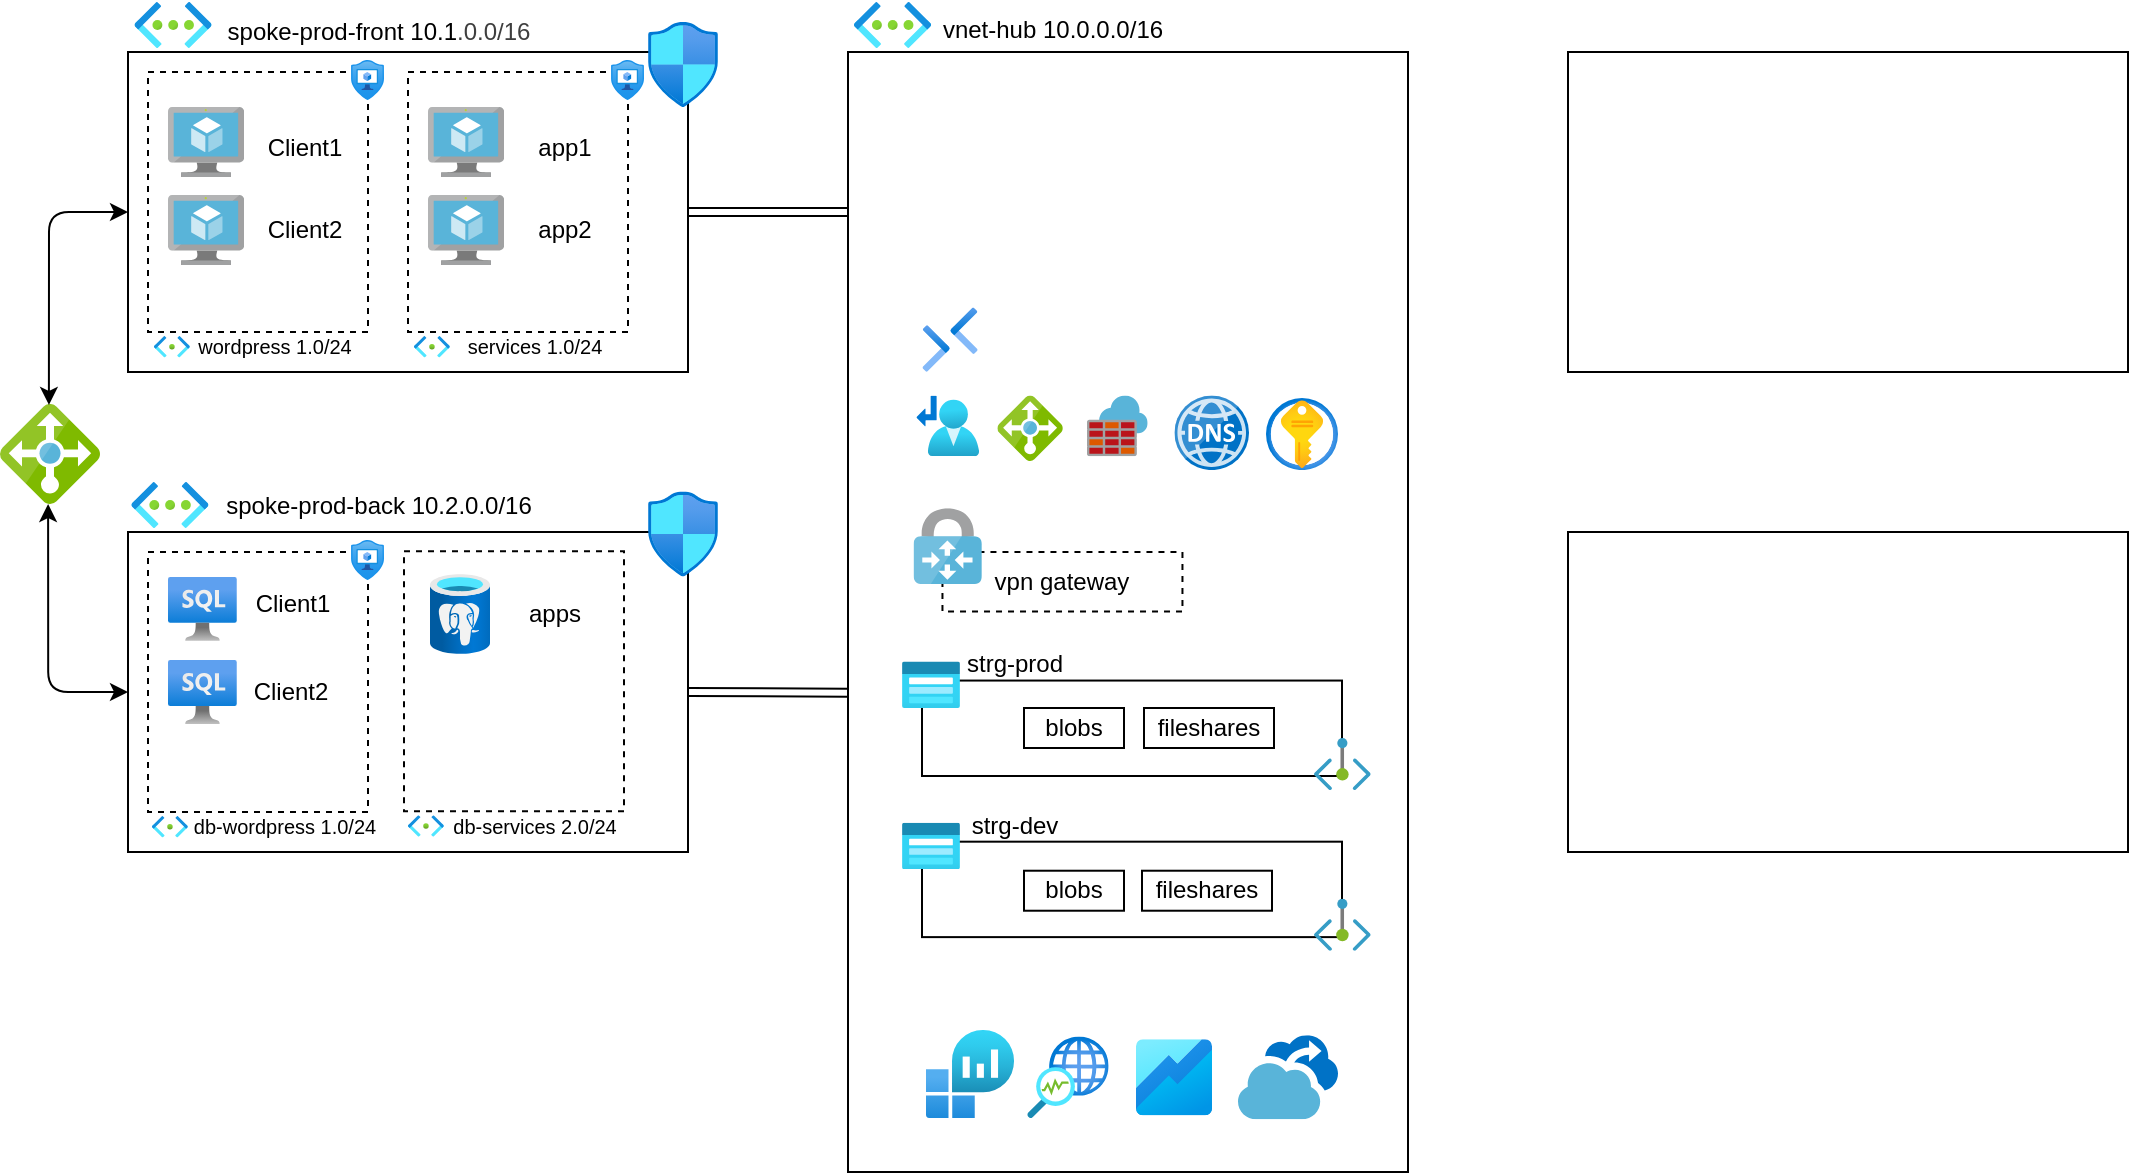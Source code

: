 <mxfile>
    <diagram id="cpeDdlYErBjLvj7r26AP" name="Page-1">
        <mxGraphModel dx="1372" dy="405" grid="1" gridSize="10" guides="1" tooltips="1" connect="1" arrows="1" fold="1" page="1" pageScale="1" pageWidth="1169" pageHeight="827" math="0" shadow="0">
            <root>
                <mxCell id="0"/>
                <mxCell id="1" parent="0"/>
                <mxCell id="3" value="" style="rounded=0;whiteSpace=wrap;html=1;" parent="1" vertex="1">
                    <mxGeometry x="80" y="160" width="280" height="160" as="geometry"/>
                </mxCell>
                <mxCell id="9" value="" style="rounded=0;whiteSpace=wrap;html=1;dashed=1;" parent="1" vertex="1">
                    <mxGeometry x="90" y="170" width="110" height="130" as="geometry"/>
                </mxCell>
                <mxCell id="2" value="" style="rounded=0;whiteSpace=wrap;html=1;" parent="1" vertex="1">
                    <mxGeometry x="440" y="160" width="280" height="560" as="geometry"/>
                </mxCell>
                <mxCell id="5" value="" style="rounded=0;whiteSpace=wrap;html=1;" parent="1" vertex="1">
                    <mxGeometry x="800" y="160" width="280" height="160" as="geometry"/>
                </mxCell>
                <mxCell id="6" value="" style="rounded=0;whiteSpace=wrap;html=1;" parent="1" vertex="1">
                    <mxGeometry x="800" y="400" width="280" height="160" as="geometry"/>
                </mxCell>
                <mxCell id="10" value="" style="image;aspect=fixed;html=1;points=[];align=center;fontSize=12;image=img/lib/azure2/networking/Subnet.svg;" parent="1" vertex="1">
                    <mxGeometry x="93" y="302" width="17.9" height="10.72" as="geometry"/>
                </mxCell>
                <mxCell id="11" value="" style="image;aspect=fixed;html=1;points=[];align=center;fontSize=12;image=img/lib/azure2/networking/Virtual_Networks.svg;" parent="1" vertex="1">
                    <mxGeometry x="83.25" y="135" width="38.53" height="23" as="geometry"/>
                </mxCell>
                <mxCell id="12" value="" style="rounded=0;whiteSpace=wrap;html=1;" parent="1" vertex="1">
                    <mxGeometry x="80" y="400" width="280" height="160" as="geometry"/>
                </mxCell>
                <mxCell id="13" value="" style="rounded=0;whiteSpace=wrap;html=1;dashed=1;" parent="1" vertex="1">
                    <mxGeometry x="90" y="410" width="110" height="130" as="geometry"/>
                </mxCell>
                <mxCell id="16" value="" style="image;aspect=fixed;html=1;points=[];align=center;fontSize=12;image=img/lib/azure2/networking/Subnet.svg;" parent="1" vertex="1">
                    <mxGeometry x="92" y="542" width="17.9" height="10.72" as="geometry"/>
                </mxCell>
                <mxCell id="18" value="" style="image;aspect=fixed;html=1;points=[];align=center;fontSize=12;image=img/lib/azure2/networking/Virtual_Networks.svg;" parent="1" vertex="1">
                    <mxGeometry x="81.69" y="375" width="38.53" height="23" as="geometry"/>
                </mxCell>
                <mxCell id="19" value="" style="image;aspect=fixed;html=1;points=[];align=center;fontSize=12;image=img/lib/azure2/networking/Virtual_Networks.svg;" parent="1" vertex="1">
                    <mxGeometry x="443" y="135" width="38.53" height="23" as="geometry"/>
                </mxCell>
                <mxCell id="20" value="" style="image;sketch=0;aspect=fixed;html=1;points=[];align=center;fontSize=12;image=img/lib/mscae/DNS.svg;" parent="1" vertex="1">
                    <mxGeometry x="603.23" y="331.77" width="37.28" height="37.28" as="geometry"/>
                </mxCell>
                <mxCell id="25" value="" style="image;sketch=0;aspect=fixed;html=1;points=[];align=center;fontSize=12;image=img/lib/mscae/Virtual_Machine.svg;" parent="1" vertex="1">
                    <mxGeometry x="100" y="187.5" width="38.04" height="35" as="geometry"/>
                </mxCell>
                <mxCell id="26" value="" style="image;sketch=0;aspect=fixed;html=1;points=[];align=center;fontSize=12;image=img/lib/mscae/Virtual_Machine.svg;" parent="1" vertex="1">
                    <mxGeometry x="100" y="231.5" width="38.04" height="35" as="geometry"/>
                </mxCell>
                <mxCell id="27" value="" style="image;aspect=fixed;html=1;points=[];align=center;fontSize=12;image=img/lib/azure2/databases/Azure_SQL_VM.svg;" parent="1" vertex="1">
                    <mxGeometry x="100" y="422.28" width="34.43" height="32.28" as="geometry"/>
                </mxCell>
                <mxCell id="28" value="" style="image;aspect=fixed;html=1;points=[];align=center;fontSize=12;image=img/lib/azure2/databases/Azure_SQL_VM.svg;" parent="1" vertex="1">
                    <mxGeometry x="100" y="463.86" width="34.43" height="32.28" as="geometry"/>
                </mxCell>
                <mxCell id="31" value="" style="image;sketch=0;aspect=fixed;html=1;points=[];align=center;fontSize=12;image=img/lib/mscae/Azure_Firewall.svg;" parent="1" vertex="1">
                    <mxGeometry x="559.48" y="331.77" width="30.36" height="30.36" as="geometry"/>
                </mxCell>
                <mxCell id="32" value="" style="image;aspect=fixed;html=1;points=[];align=center;fontSize=12;image=img/lib/azure2/security/Key_Vaults.svg;" parent="1" vertex="1">
                    <mxGeometry x="649" y="333.05" width="36" height="36" as="geometry"/>
                </mxCell>
                <mxCell id="45" value="spoke-prod-front 10.1&lt;span style=&quot;color: rgb(63, 63, 63); background-color: transparent;&quot;&gt;.0.0/16&lt;/span&gt;" style="text;html=1;align=center;verticalAlign=middle;resizable=0;points=[];autosize=1;strokeColor=none;fillColor=none;" parent="1" vertex="1">
                    <mxGeometry x="120.22" y="135" width="170" height="30" as="geometry"/>
                </mxCell>
                <mxCell id="47" value="spoke-prod-back 10.2.0.0/16" style="text;html=1;align=center;verticalAlign=middle;resizable=0;points=[];autosize=1;strokeColor=none;fillColor=none;" parent="1" vertex="1">
                    <mxGeometry x="115.22" y="371.5" width="180" height="30" as="geometry"/>
                </mxCell>
                <mxCell id="49" value="vnet-hub 10.0.0.0/16" style="text;html=1;align=center;verticalAlign=middle;resizable=0;points=[];autosize=1;strokeColor=none;fillColor=none;" parent="1" vertex="1">
                    <mxGeometry x="477.23" y="134" width="130" height="30" as="geometry"/>
                </mxCell>
                <mxCell id="53" value="wordpress 1.0/24" style="text;html=1;align=center;verticalAlign=middle;resizable=0;points=[];autosize=1;strokeColor=none;fillColor=none;fontSize=10;" parent="1" vertex="1">
                    <mxGeometry x="103" y="292.36" width="100" height="30" as="geometry"/>
                </mxCell>
                <mxCell id="54" value="Client1" style="text;html=1;align=center;verticalAlign=middle;resizable=0;points=[];autosize=1;strokeColor=none;fillColor=none;" parent="1" vertex="1">
                    <mxGeometry x="138.04" y="192.5" width="60" height="30" as="geometry"/>
                </mxCell>
                <mxCell id="55" value="Client2" style="text;html=1;align=center;verticalAlign=middle;resizable=0;points=[];autosize=1;strokeColor=none;fillColor=none;" parent="1" vertex="1">
                    <mxGeometry x="138.0" y="233.5" width="60" height="30" as="geometry"/>
                </mxCell>
                <mxCell id="56" value="db-wordpress 1.0/24" style="text;html=1;align=center;verticalAlign=middle;resizable=0;points=[];autosize=1;strokeColor=none;fillColor=none;fontSize=10;" parent="1" vertex="1">
                    <mxGeometry x="103" y="532.36" width="110" height="30" as="geometry"/>
                </mxCell>
                <mxCell id="57" value="" style="image;aspect=fixed;html=1;points=[];align=center;fontSize=12;image=img/lib/azure2/networking/Network_Security_Groups.svg;" parent="1" vertex="1">
                    <mxGeometry x="340" y="145" width="35" height="42.5" as="geometry"/>
                </mxCell>
                <mxCell id="58" value="" style="image;aspect=fixed;html=1;points=[];align=center;fontSize=12;image=img/lib/azure2/networking/Network_Security_Groups.svg;" parent="1" vertex="1">
                    <mxGeometry x="340" y="379.78" width="35" height="42.5" as="geometry"/>
                </mxCell>
                <mxCell id="59" value="" style="image;aspect=fixed;html=1;points=[];align=center;fontSize=12;image=img/lib/azure2/security/Application_Security_Groups.svg;" parent="1" vertex="1">
                    <mxGeometry x="191.53" y="164" width="16.47" height="20" as="geometry"/>
                </mxCell>
                <mxCell id="60" value="" style="image;aspect=fixed;html=1;points=[];align=center;fontSize=12;image=img/lib/azure2/security/Application_Security_Groups.svg;" parent="1" vertex="1">
                    <mxGeometry x="191.53" y="404" width="16.47" height="20" as="geometry"/>
                </mxCell>
                <mxCell id="61" value="" style="image;aspect=fixed;html=1;points=[];align=center;fontSize=12;image=img/lib/azure2/management_governance/Log_Analytics_Workspaces.svg;" parent="1" vertex="1">
                    <mxGeometry x="479" y="649" width="44" height="44" as="geometry"/>
                </mxCell>
                <mxCell id="62" value="" style="image;aspect=fixed;html=1;points=[];align=center;fontSize=12;image=img/lib/azure2/networking/Network_Watcher.svg;" parent="1" vertex="1">
                    <mxGeometry x="529.64" y="652.28" width="40.72" height="40.72" as="geometry"/>
                </mxCell>
                <mxCell id="63" value="" style="image;aspect=fixed;html=1;points=[];align=center;fontSize=12;image=img/lib/azure2/analytics/Azure_Workbooks.svg;" parent="1" vertex="1">
                    <mxGeometry x="584" y="653.64" width="38" height="38" as="geometry"/>
                </mxCell>
                <mxCell id="65" value="" style="image;sketch=0;aspect=fixed;html=1;points=[];align=center;fontSize=12;image=img/lib/mscae/Backup.svg;" parent="1" vertex="1">
                    <mxGeometry x="635" y="651.64" width="50" height="42" as="geometry"/>
                </mxCell>
                <mxCell id="66" style="edgeStyle=none;html=1;exitX=1;exitY=0.5;exitDx=0;exitDy=0;shape=link;startArrow=block;strokeWidth=1;" parent="1" source="3" edge="1">
                    <mxGeometry relative="1" as="geometry">
                        <mxPoint x="440" y="240" as="targetPoint"/>
                    </mxGeometry>
                </mxCell>
                <mxCell id="68" style="edgeStyle=none;html=1;exitX=1;exitY=0.5;exitDx=0;exitDy=0;entryX=0;entryY=0.572;entryDx=0;entryDy=0;entryPerimeter=0;shape=link;startArrow=block;strokeWidth=1;" parent="1" source="12" target="2" edge="1">
                    <mxGeometry relative="1" as="geometry"/>
                </mxCell>
                <mxCell id="70" value="" style="image;aspect=fixed;html=1;points=[];align=center;fontSize=12;image=img/lib/azure2/networking/Route_Tables.svg;" parent="1" vertex="1">
                    <mxGeometry x="474.19" y="331.77" width="31.34" height="30.36" as="geometry"/>
                </mxCell>
                <mxCell id="71" value="Client1" style="text;html=1;align=center;verticalAlign=middle;resizable=0;points=[];autosize=1;strokeColor=none;fillColor=none;" parent="1" vertex="1">
                    <mxGeometry x="131.53" y="421" width="60" height="30" as="geometry"/>
                </mxCell>
                <mxCell id="72" value="Client2" style="text;html=1;align=center;verticalAlign=middle;resizable=0;points=[];autosize=1;strokeColor=none;fillColor=none;" parent="1" vertex="1">
                    <mxGeometry x="131.43" y="465" width="60" height="30" as="geometry"/>
                </mxCell>
                <mxCell id="73" value="db-services 2.0/24" style="text;html=1;align=center;verticalAlign=middle;resizable=0;points=[];autosize=1;strokeColor=none;fillColor=none;fontSize=10;" parent="1" vertex="1">
                    <mxGeometry x="228" y="532" width="110" height="30" as="geometry"/>
                </mxCell>
                <mxCell id="74" value="" style="image;aspect=fixed;html=1;points=[];align=center;fontSize=12;image=img/lib/azure2/networking/Subnet.svg;" parent="1" vertex="1">
                    <mxGeometry x="220" y="541.64" width="17.9" height="10.72" as="geometry"/>
                </mxCell>
                <mxCell id="75" value="" style="rounded=0;whiteSpace=wrap;html=1;dashed=1;" parent="1" vertex="1">
                    <mxGeometry x="218" y="409.64" width="110" height="130" as="geometry"/>
                </mxCell>
                <mxCell id="48" value="" style="image;aspect=fixed;html=1;points=[];align=center;fontSize=12;image=img/lib/azure2/databases/Azure_Database_PostgreSQL_Server.svg;" parent="1" vertex="1">
                    <mxGeometry x="231" y="421" width="30" height="40" as="geometry"/>
                </mxCell>
                <mxCell id="78" style="edgeStyle=orthogonalEdgeStyle;html=1;entryX=0;entryY=0.5;entryDx=0;entryDy=0;exitX=0.481;exitY=1;exitDx=0;exitDy=0;exitPerimeter=0;startArrow=classic;startFill=1;" parent="1" source="76" target="12" edge="1">
                    <mxGeometry relative="1" as="geometry"/>
                </mxCell>
                <mxCell id="76" value="" style="image;sketch=0;aspect=fixed;html=1;points=[];align=center;fontSize=12;image=img/lib/mscae/Load_Balancer_feature.svg;" parent="1" vertex="1">
                    <mxGeometry x="16" y="336" width="50" height="50" as="geometry"/>
                </mxCell>
                <mxCell id="77" style="edgeStyle=orthogonalEdgeStyle;html=1;exitX=0;exitY=0.5;exitDx=0;exitDy=0;entryX=0.489;entryY=0.009;entryDx=0;entryDy=0;entryPerimeter=0;startArrow=classic;startFill=1;" parent="1" source="3" target="76" edge="1">
                    <mxGeometry relative="1" as="geometry"/>
                </mxCell>
                <mxCell id="79" value="" style="image;sketch=0;aspect=fixed;html=1;points=[];align=center;fontSize=12;image=img/lib/mscae/Load_Balancer_feature.svg;" parent="1" vertex="1">
                    <mxGeometry x="514.69" y="331.77" width="32.72" height="32.72" as="geometry"/>
                </mxCell>
                <mxCell id="80" value="" style="group" parent="1" vertex="1" connectable="0">
                    <mxGeometry x="467" y="532.36" width="234.36" height="77" as="geometry"/>
                </mxCell>
                <mxCell id="33" value="" style="rounded=0;whiteSpace=wrap;html=1;" parent="80" vertex="1">
                    <mxGeometry x="10" y="22.48" width="210" height="47.72" as="geometry"/>
                </mxCell>
                <mxCell id="34" value="" style="image;aspect=fixed;html=1;points=[];align=center;fontSize=12;image=img/lib/azure2/storage/Storage_Accounts_Classic.svg;" parent="80" vertex="1">
                    <mxGeometry y="13" width="29" height="23.2" as="geometry"/>
                </mxCell>
                <mxCell id="38" value="strg-dev" style="text;html=1;align=center;verticalAlign=middle;resizable=0;points=[];autosize=1;strokeColor=none;fillColor=none;" parent="80" vertex="1">
                    <mxGeometry x="20.87" width="70" height="30" as="geometry"/>
                </mxCell>
                <mxCell id="39" value="blobs" style="whiteSpace=wrap;html=1;" parent="80" vertex="1">
                    <mxGeometry x="61" y="37" width="50" height="20" as="geometry"/>
                </mxCell>
                <mxCell id="40" value="fileshares" style="whiteSpace=wrap;html=1;" parent="80" vertex="1">
                    <mxGeometry x="120" y="37" width="65" height="20" as="geometry"/>
                </mxCell>
                <mxCell id="41" value="" style="image;aspect=fixed;html=1;points=[];align=center;fontSize=12;image=img/lib/azure2/networking/Private_Endpoint.svg;" parent="80" vertex="1">
                    <mxGeometry x="206" y="51" width="28.36" height="26" as="geometry"/>
                </mxCell>
                <mxCell id="81" value="" style="group" parent="1" vertex="1" connectable="0">
                    <mxGeometry x="467" y="451" width="234.36" height="78" as="geometry"/>
                </mxCell>
                <mxCell id="30" value="" style="rounded=0;whiteSpace=wrap;html=1;" parent="81" vertex="1">
                    <mxGeometry x="10" y="23.28" width="210" height="47.72" as="geometry"/>
                </mxCell>
                <mxCell id="29" value="" style="image;aspect=fixed;html=1;points=[];align=center;fontSize=12;image=img/lib/azure2/storage/Storage_Accounts_Classic.svg;" parent="81" vertex="1">
                    <mxGeometry y="13.8" width="29" height="23.2" as="geometry"/>
                </mxCell>
                <mxCell id="35" value="blobs" style="whiteSpace=wrap;html=1;" parent="81" vertex="1">
                    <mxGeometry x="61" y="37" width="50" height="20" as="geometry"/>
                </mxCell>
                <mxCell id="36" value="fileshares" style="whiteSpace=wrap;html=1;" parent="81" vertex="1">
                    <mxGeometry x="121" y="37" width="65" height="20" as="geometry"/>
                </mxCell>
                <mxCell id="37" value="strg-prod" style="text;html=1;align=center;verticalAlign=middle;resizable=0;points=[];autosize=1;strokeColor=none;fillColor=none;" parent="81" vertex="1">
                    <mxGeometry x="20.87" width="70" height="30" as="geometry"/>
                </mxCell>
                <mxCell id="42" value="" style="image;aspect=fixed;html=1;points=[];align=center;fontSize=12;image=img/lib/azure2/networking/Private_Endpoint.svg;" parent="81" vertex="1">
                    <mxGeometry x="206" y="52" width="28.36" height="26" as="geometry"/>
                </mxCell>
                <mxCell id="84" value="services 1.0/24" style="text;html=1;align=center;verticalAlign=middle;resizable=0;points=[];autosize=1;strokeColor=none;fillColor=none;fontSize=10;" parent="1" vertex="1">
                    <mxGeometry x="238" y="292.36" width="90" height="30" as="geometry"/>
                </mxCell>
                <mxCell id="85" value="" style="image;aspect=fixed;html=1;points=[];align=center;fontSize=12;image=img/lib/azure2/networking/Subnet.svg;" parent="1" vertex="1">
                    <mxGeometry x="223" y="302" width="17.9" height="10.72" as="geometry"/>
                </mxCell>
                <mxCell id="86" value="" style="rounded=0;whiteSpace=wrap;html=1;dashed=1;" parent="1" vertex="1">
                    <mxGeometry x="220" y="170" width="110" height="130" as="geometry"/>
                </mxCell>
                <mxCell id="87" value="" style="image;aspect=fixed;html=1;points=[];align=center;fontSize=12;image=img/lib/azure2/security/Application_Security_Groups.svg;" parent="1" vertex="1">
                    <mxGeometry x="321.53" y="164" width="16.47" height="20" as="geometry"/>
                </mxCell>
                <mxCell id="88" value="" style="image;sketch=0;aspect=fixed;html=1;points=[];align=center;fontSize=12;image=img/lib/mscae/Virtual_Machine.svg;" parent="1" vertex="1">
                    <mxGeometry x="230" y="187.5" width="38.04" height="35" as="geometry"/>
                </mxCell>
                <mxCell id="89" value="app1" style="text;html=1;align=center;verticalAlign=middle;resizable=0;points=[];autosize=1;strokeColor=none;fillColor=none;" parent="1" vertex="1">
                    <mxGeometry x="273.04" y="192.5" width="50" height="30" as="geometry"/>
                </mxCell>
                <mxCell id="90" value="app2" style="text;html=1;align=center;verticalAlign=middle;resizable=0;points=[];autosize=1;strokeColor=none;fillColor=none;" parent="1" vertex="1">
                    <mxGeometry x="273" y="233.5" width="50" height="30" as="geometry"/>
                </mxCell>
                <mxCell id="91" value="" style="image;sketch=0;aspect=fixed;html=1;points=[];align=center;fontSize=12;image=img/lib/mscae/Virtual_Machine.svg;" parent="1" vertex="1">
                    <mxGeometry x="230" y="231.5" width="38.04" height="35" as="geometry"/>
                </mxCell>
                <mxCell id="92" value="apps" style="text;html=1;align=center;verticalAlign=middle;resizable=0;points=[];autosize=1;strokeColor=none;fillColor=none;" parent="1" vertex="1">
                    <mxGeometry x="268.04" y="426" width="50" height="30" as="geometry"/>
                </mxCell>
                <mxCell id="93" value="vpn gateway" style="whiteSpace=wrap;html=1;dashed=1;" parent="1" vertex="1">
                    <mxGeometry x="487.23" y="410" width="120" height="29.78" as="geometry"/>
                </mxCell>
                <mxCell id="83" value="" style="image;sketch=0;aspect=fixed;html=1;points=[];align=center;fontSize=12;image=img/lib/mscae/VPN_Gateway.svg;" parent="1" vertex="1">
                    <mxGeometry x="472.8" y="388.1" width="34.11" height="37.9" as="geometry"/>
                </mxCell>
                <mxCell id="94" value="" style="image;aspect=fixed;html=1;points=[];align=center;fontSize=12;image=img/lib/azure2/networking/Bastions.svg;" vertex="1" parent="1">
                    <mxGeometry x="477.23" y="287.64" width="27.6" height="32.36" as="geometry"/>
                </mxCell>
            </root>
        </mxGraphModel>
    </diagram>
</mxfile>